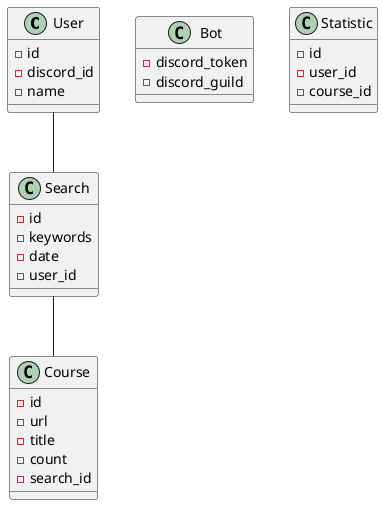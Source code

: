 @startuml:
class User {
    - id
    - discord_id
    - name 
}
 class Search{
    - id
    - keywords
    - date
    - user_id

 }

 class Course{
    - id
    - url
    - title
    - count
    - search_id
}

class Bot{
    - discord_token
    - discord_guild
}

class Statistic{
    - id
    - user_id
    - course_id
}

User -- Search
Search -- Course


@enduml



